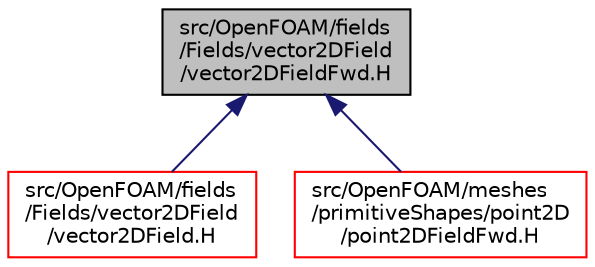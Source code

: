 digraph "src/OpenFOAM/fields/Fields/vector2DField/vector2DFieldFwd.H"
{
  bgcolor="transparent";
  edge [fontname="Helvetica",fontsize="10",labelfontname="Helvetica",labelfontsize="10"];
  node [fontname="Helvetica",fontsize="10",shape=record];
  Node1 [label="src/OpenFOAM/fields\l/Fields/vector2DField\l/vector2DFieldFwd.H",height=0.2,width=0.4,color="black", fillcolor="grey75", style="filled", fontcolor="black"];
  Node1 -> Node2 [dir="back",color="midnightblue",fontsize="10",style="solid",fontname="Helvetica"];
  Node2 [label="src/OpenFOAM/fields\l/Fields/vector2DField\l/vector2DField.H",height=0.2,width=0.4,color="red",URL="$a08128.html",tooltip="Foam::vector2DField. "];
  Node1 -> Node3 [dir="back",color="midnightblue",fontsize="10",style="solid",fontname="Helvetica"];
  Node3 [label="src/OpenFOAM/meshes\l/primitiveShapes/point2D\l/point2DFieldFwd.H",height=0.2,width=0.4,color="red",URL="$a08913.html"];
}
